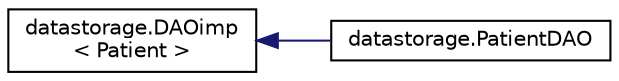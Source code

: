 digraph "Graphical Class Hierarchy"
{
 // LATEX_PDF_SIZE
  edge [fontname="Helvetica",fontsize="10",labelfontname="Helvetica",labelfontsize="10"];
  node [fontname="Helvetica",fontsize="10",shape=record];
  rankdir="LR";
  Node0 [label="datastorage.DAOimp\l\< Patient \>",height=0.2,width=0.4,color="black", fillcolor="white", style="filled",URL="$db/d11/classdatastorage_1_1DAOimp.html",tooltip=" "];
  Node0 -> Node1 [dir="back",color="midnightblue",fontsize="10",style="solid",fontname="Helvetica"];
  Node1 [label="datastorage.PatientDAO",height=0.2,width=0.4,color="black", fillcolor="white", style="filled",URL="$d9/ddf/classdatastorage_1_1PatientDAO.html",tooltip="Implements the Interface DAOImp."];
}

